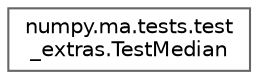 digraph "Graphical Class Hierarchy"
{
 // LATEX_PDF_SIZE
  bgcolor="transparent";
  edge [fontname=Helvetica,fontsize=10,labelfontname=Helvetica,labelfontsize=10];
  node [fontname=Helvetica,fontsize=10,shape=box,height=0.2,width=0.4];
  rankdir="LR";
  Node0 [id="Node000000",label="numpy.ma.tests.test\l_extras.TestMedian",height=0.2,width=0.4,color="grey40", fillcolor="white", style="filled",URL="$de/d1e/classnumpy_1_1ma_1_1tests_1_1test__extras_1_1TestMedian.html",tooltip=" "];
}
